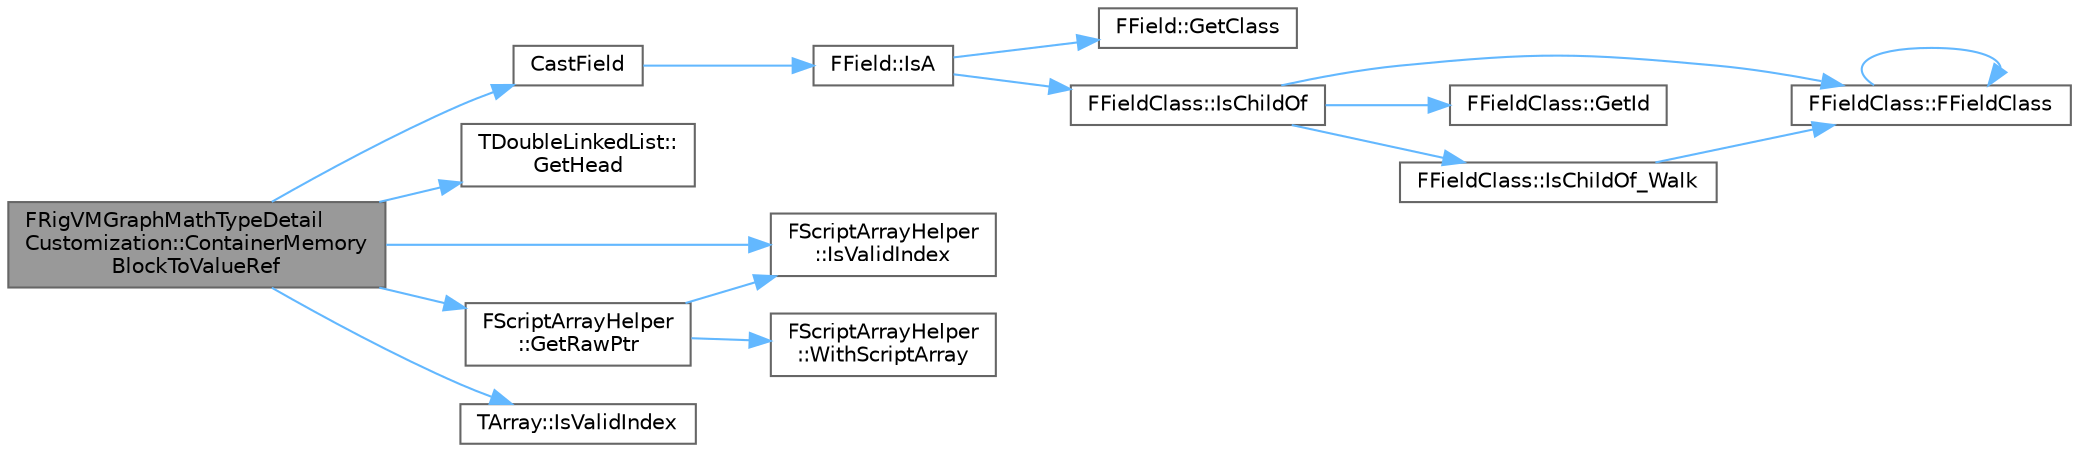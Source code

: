 digraph "FRigVMGraphMathTypeDetailCustomization::ContainerMemoryBlockToValueRef"
{
 // INTERACTIVE_SVG=YES
 // LATEX_PDF_SIZE
  bgcolor="transparent";
  edge [fontname=Helvetica,fontsize=10,labelfontname=Helvetica,labelfontsize=10];
  node [fontname=Helvetica,fontsize=10,shape=box,height=0.2,width=0.4];
  rankdir="LR";
  Node1 [id="Node000001",label="FRigVMGraphMathTypeDetail\lCustomization::ContainerMemory\lBlockToValueRef",height=0.2,width=0.4,color="gray40", fillcolor="grey60", style="filled", fontcolor="black",tooltip=" "];
  Node1 -> Node2 [id="edge1_Node000001_Node000002",color="steelblue1",style="solid",tooltip=" "];
  Node2 [id="Node000002",label="CastField",height=0.2,width=0.4,color="grey40", fillcolor="white", style="filled",URL="$d8/db3/Field_8h.html#a942cf448d73ac3ee1fa635161e73711e",tooltip=" "];
  Node2 -> Node3 [id="edge2_Node000002_Node000003",color="steelblue1",style="solid",tooltip=" "];
  Node3 [id="Node000003",label="FField::IsA",height=0.2,width=0.4,color="grey40", fillcolor="white", style="filled",URL="$d5/d7d/classFField.html#a809e206fa4e48ec74dabd3207402e0b2",tooltip=" "];
  Node3 -> Node4 [id="edge3_Node000003_Node000004",color="steelblue1",style="solid",tooltip=" "];
  Node4 [id="Node000004",label="FField::GetClass",height=0.2,width=0.4,color="grey40", fillcolor="white", style="filled",URL="$d5/d7d/classFField.html#ac2d4ef808debe3fdd222328f97d9d7a3",tooltip=" "];
  Node3 -> Node5 [id="edge4_Node000003_Node000005",color="steelblue1",style="solid",tooltip=" "];
  Node5 [id="Node000005",label="FFieldClass::IsChildOf",height=0.2,width=0.4,color="grey40", fillcolor="white", style="filled",URL="$de/dc5/classFFieldClass.html#a8b3dcb3d2badadc57a4135b4ba7f5766",tooltip=" "];
  Node5 -> Node6 [id="edge5_Node000005_Node000006",color="steelblue1",style="solid",tooltip=" "];
  Node6 [id="Node000006",label="FFieldClass::FFieldClass",height=0.2,width=0.4,color="grey40", fillcolor="white", style="filled",URL="$de/dc5/classFFieldClass.html#a00c2e85335ea6401d01ef68ad45f00ee",tooltip=" "];
  Node6 -> Node6 [id="edge6_Node000006_Node000006",color="steelblue1",style="solid",tooltip=" "];
  Node5 -> Node7 [id="edge7_Node000005_Node000007",color="steelblue1",style="solid",tooltip=" "];
  Node7 [id="Node000007",label="FFieldClass::GetId",height=0.2,width=0.4,color="grey40", fillcolor="white", style="filled",URL="$de/dc5/classFFieldClass.html#a133ad0919e9b105a93309b4a4ca1eda1",tooltip=" "];
  Node5 -> Node8 [id="edge8_Node000005_Node000008",color="steelblue1",style="solid",tooltip=" "];
  Node8 [id="Node000008",label="FFieldClass::IsChildOf_Walk",height=0.2,width=0.4,color="grey40", fillcolor="white", style="filled",URL="$de/dc5/classFFieldClass.html#a25615bf1ba279270c650d24b6ae5052b",tooltip=" "];
  Node8 -> Node6 [id="edge9_Node000008_Node000006",color="steelblue1",style="solid",tooltip=" "];
  Node1 -> Node9 [id="edge10_Node000001_Node000009",color="steelblue1",style="solid",tooltip=" "];
  Node9 [id="Node000009",label="TDoubleLinkedList::\lGetHead",height=0.2,width=0.4,color="grey40", fillcolor="white", style="filled",URL="$d4/d9e/classTDoubleLinkedList.html#a36d59ecd7ae12e528347290495124fef",tooltip="Returns the node at the head of the list."];
  Node1 -> Node10 [id="edge11_Node000001_Node000010",color="steelblue1",style="solid",tooltip=" "];
  Node10 [id="Node000010",label="FScriptArrayHelper\l::GetRawPtr",height=0.2,width=0.4,color="grey40", fillcolor="white", style="filled",URL="$dc/d07/classFScriptArrayHelper.html#af2fee459722415f6a06393b32029e329",tooltip="Returns a uint8 pointer to an element in the array."];
  Node10 -> Node11 [id="edge12_Node000010_Node000011",color="steelblue1",style="solid",tooltip=" "];
  Node11 [id="Node000011",label="FScriptArrayHelper\l::IsValidIndex",height=0.2,width=0.4,color="grey40", fillcolor="white", style="filled",URL="$dc/d07/classFScriptArrayHelper.html#a56bf562cc3e4dd087de43bdd7d3c13d5",tooltip="Index range check."];
  Node10 -> Node12 [id="edge13_Node000010_Node000012",color="steelblue1",style="solid",tooltip=" "];
  Node12 [id="Node000012",label="FScriptArrayHelper\l::WithScriptArray",height=0.2,width=0.4,color="grey40", fillcolor="white", style="filled",URL="$dc/d07/classFScriptArrayHelper.html#a26bf8b2b29c65b66f8c552913b961209",tooltip=" "];
  Node1 -> Node11 [id="edge14_Node000001_Node000011",color="steelblue1",style="solid",tooltip=" "];
  Node1 -> Node13 [id="edge15_Node000001_Node000013",color="steelblue1",style="solid",tooltip=" "];
  Node13 [id="Node000013",label="TArray::IsValidIndex",height=0.2,width=0.4,color="grey40", fillcolor="white", style="filled",URL="$d4/d52/classTArray.html#a1fbfd1130718dadb14f20ddf076739bf",tooltip="Tests if index is valid, i.e."];
}
